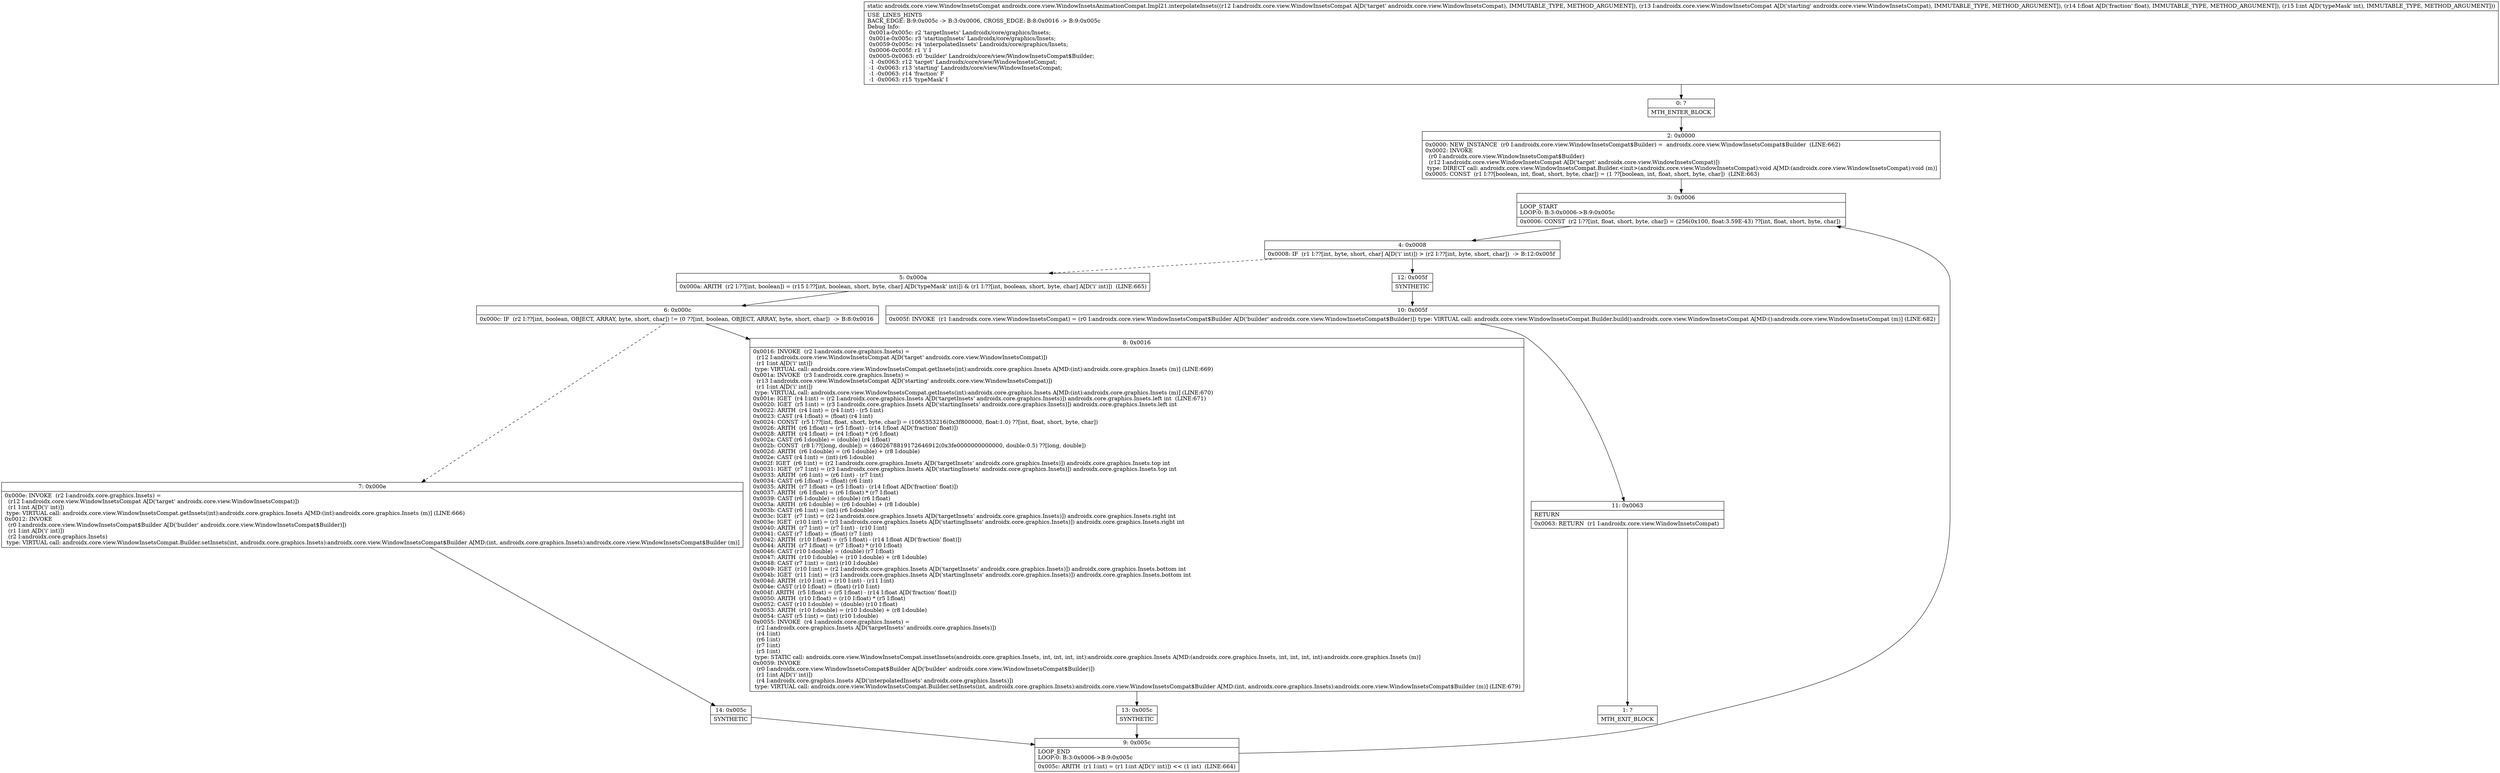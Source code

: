 digraph "CFG forandroidx.core.view.WindowInsetsAnimationCompat.Impl21.interpolateInsets(Landroidx\/core\/view\/WindowInsetsCompat;Landroidx\/core\/view\/WindowInsetsCompat;FI)Landroidx\/core\/view\/WindowInsetsCompat;" {
Node_0 [shape=record,label="{0\:\ ?|MTH_ENTER_BLOCK\l}"];
Node_2 [shape=record,label="{2\:\ 0x0000|0x0000: NEW_INSTANCE  (r0 I:androidx.core.view.WindowInsetsCompat$Builder) =  androidx.core.view.WindowInsetsCompat$Builder  (LINE:662)\l0x0002: INVOKE  \l  (r0 I:androidx.core.view.WindowInsetsCompat$Builder)\l  (r12 I:androidx.core.view.WindowInsetsCompat A[D('target' androidx.core.view.WindowInsetsCompat)])\l type: DIRECT call: androidx.core.view.WindowInsetsCompat.Builder.\<init\>(androidx.core.view.WindowInsetsCompat):void A[MD:(androidx.core.view.WindowInsetsCompat):void (m)]\l0x0005: CONST  (r1 I:??[boolean, int, float, short, byte, char]) = (1 ??[boolean, int, float, short, byte, char])  (LINE:663)\l}"];
Node_3 [shape=record,label="{3\:\ 0x0006|LOOP_START\lLOOP:0: B:3:0x0006\-\>B:9:0x005c\l|0x0006: CONST  (r2 I:??[int, float, short, byte, char]) = (256(0x100, float:3.59E\-43) ??[int, float, short, byte, char]) \l}"];
Node_4 [shape=record,label="{4\:\ 0x0008|0x0008: IF  (r1 I:??[int, byte, short, char] A[D('i' int)]) \> (r2 I:??[int, byte, short, char])  \-\> B:12:0x005f \l}"];
Node_5 [shape=record,label="{5\:\ 0x000a|0x000a: ARITH  (r2 I:??[int, boolean]) = (r15 I:??[int, boolean, short, byte, char] A[D('typeMask' int)]) & (r1 I:??[int, boolean, short, byte, char] A[D('i' int)])  (LINE:665)\l}"];
Node_6 [shape=record,label="{6\:\ 0x000c|0x000c: IF  (r2 I:??[int, boolean, OBJECT, ARRAY, byte, short, char]) != (0 ??[int, boolean, OBJECT, ARRAY, byte, short, char])  \-\> B:8:0x0016 \l}"];
Node_7 [shape=record,label="{7\:\ 0x000e|0x000e: INVOKE  (r2 I:androidx.core.graphics.Insets) = \l  (r12 I:androidx.core.view.WindowInsetsCompat A[D('target' androidx.core.view.WindowInsetsCompat)])\l  (r1 I:int A[D('i' int)])\l type: VIRTUAL call: androidx.core.view.WindowInsetsCompat.getInsets(int):androidx.core.graphics.Insets A[MD:(int):androidx.core.graphics.Insets (m)] (LINE:666)\l0x0012: INVOKE  \l  (r0 I:androidx.core.view.WindowInsetsCompat$Builder A[D('builder' androidx.core.view.WindowInsetsCompat$Builder)])\l  (r1 I:int A[D('i' int)])\l  (r2 I:androidx.core.graphics.Insets)\l type: VIRTUAL call: androidx.core.view.WindowInsetsCompat.Builder.setInsets(int, androidx.core.graphics.Insets):androidx.core.view.WindowInsetsCompat$Builder A[MD:(int, androidx.core.graphics.Insets):androidx.core.view.WindowInsetsCompat$Builder (m)]\l}"];
Node_14 [shape=record,label="{14\:\ 0x005c|SYNTHETIC\l}"];
Node_9 [shape=record,label="{9\:\ 0x005c|LOOP_END\lLOOP:0: B:3:0x0006\-\>B:9:0x005c\l|0x005c: ARITH  (r1 I:int) = (r1 I:int A[D('i' int)]) \<\< (1 int)  (LINE:664)\l}"];
Node_8 [shape=record,label="{8\:\ 0x0016|0x0016: INVOKE  (r2 I:androidx.core.graphics.Insets) = \l  (r12 I:androidx.core.view.WindowInsetsCompat A[D('target' androidx.core.view.WindowInsetsCompat)])\l  (r1 I:int A[D('i' int)])\l type: VIRTUAL call: androidx.core.view.WindowInsetsCompat.getInsets(int):androidx.core.graphics.Insets A[MD:(int):androidx.core.graphics.Insets (m)] (LINE:669)\l0x001a: INVOKE  (r3 I:androidx.core.graphics.Insets) = \l  (r13 I:androidx.core.view.WindowInsetsCompat A[D('starting' androidx.core.view.WindowInsetsCompat)])\l  (r1 I:int A[D('i' int)])\l type: VIRTUAL call: androidx.core.view.WindowInsetsCompat.getInsets(int):androidx.core.graphics.Insets A[MD:(int):androidx.core.graphics.Insets (m)] (LINE:670)\l0x001e: IGET  (r4 I:int) = (r2 I:androidx.core.graphics.Insets A[D('targetInsets' androidx.core.graphics.Insets)]) androidx.core.graphics.Insets.left int  (LINE:671)\l0x0020: IGET  (r5 I:int) = (r3 I:androidx.core.graphics.Insets A[D('startingInsets' androidx.core.graphics.Insets)]) androidx.core.graphics.Insets.left int \l0x0022: ARITH  (r4 I:int) = (r4 I:int) \- (r5 I:int) \l0x0023: CAST (r4 I:float) = (float) (r4 I:int) \l0x0024: CONST  (r5 I:??[int, float, short, byte, char]) = (1065353216(0x3f800000, float:1.0) ??[int, float, short, byte, char]) \l0x0026: ARITH  (r6 I:float) = (r5 I:float) \- (r14 I:float A[D('fraction' float)]) \l0x0028: ARITH  (r4 I:float) = (r4 I:float) * (r6 I:float) \l0x002a: CAST (r6 I:double) = (double) (r4 I:float) \l0x002b: CONST  (r8 I:??[long, double]) = (4602678819172646912(0x3fe0000000000000, double:0.5) ??[long, double]) \l0x002d: ARITH  (r6 I:double) = (r6 I:double) + (r8 I:double) \l0x002e: CAST (r4 I:int) = (int) (r6 I:double) \l0x002f: IGET  (r6 I:int) = (r2 I:androidx.core.graphics.Insets A[D('targetInsets' androidx.core.graphics.Insets)]) androidx.core.graphics.Insets.top int \l0x0031: IGET  (r7 I:int) = (r3 I:androidx.core.graphics.Insets A[D('startingInsets' androidx.core.graphics.Insets)]) androidx.core.graphics.Insets.top int \l0x0033: ARITH  (r6 I:int) = (r6 I:int) \- (r7 I:int) \l0x0034: CAST (r6 I:float) = (float) (r6 I:int) \l0x0035: ARITH  (r7 I:float) = (r5 I:float) \- (r14 I:float A[D('fraction' float)]) \l0x0037: ARITH  (r6 I:float) = (r6 I:float) * (r7 I:float) \l0x0039: CAST (r6 I:double) = (double) (r6 I:float) \l0x003a: ARITH  (r6 I:double) = (r6 I:double) + (r8 I:double) \l0x003b: CAST (r6 I:int) = (int) (r6 I:double) \l0x003c: IGET  (r7 I:int) = (r2 I:androidx.core.graphics.Insets A[D('targetInsets' androidx.core.graphics.Insets)]) androidx.core.graphics.Insets.right int \l0x003e: IGET  (r10 I:int) = (r3 I:androidx.core.graphics.Insets A[D('startingInsets' androidx.core.graphics.Insets)]) androidx.core.graphics.Insets.right int \l0x0040: ARITH  (r7 I:int) = (r7 I:int) \- (r10 I:int) \l0x0041: CAST (r7 I:float) = (float) (r7 I:int) \l0x0042: ARITH  (r10 I:float) = (r5 I:float) \- (r14 I:float A[D('fraction' float)]) \l0x0044: ARITH  (r7 I:float) = (r7 I:float) * (r10 I:float) \l0x0046: CAST (r10 I:double) = (double) (r7 I:float) \l0x0047: ARITH  (r10 I:double) = (r10 I:double) + (r8 I:double) \l0x0048: CAST (r7 I:int) = (int) (r10 I:double) \l0x0049: IGET  (r10 I:int) = (r2 I:androidx.core.graphics.Insets A[D('targetInsets' androidx.core.graphics.Insets)]) androidx.core.graphics.Insets.bottom int \l0x004b: IGET  (r11 I:int) = (r3 I:androidx.core.graphics.Insets A[D('startingInsets' androidx.core.graphics.Insets)]) androidx.core.graphics.Insets.bottom int \l0x004d: ARITH  (r10 I:int) = (r10 I:int) \- (r11 I:int) \l0x004e: CAST (r10 I:float) = (float) (r10 I:int) \l0x004f: ARITH  (r5 I:float) = (r5 I:float) \- (r14 I:float A[D('fraction' float)]) \l0x0050: ARITH  (r10 I:float) = (r10 I:float) * (r5 I:float) \l0x0052: CAST (r10 I:double) = (double) (r10 I:float) \l0x0053: ARITH  (r10 I:double) = (r10 I:double) + (r8 I:double) \l0x0054: CAST (r5 I:int) = (int) (r10 I:double) \l0x0055: INVOKE  (r4 I:androidx.core.graphics.Insets) = \l  (r2 I:androidx.core.graphics.Insets A[D('targetInsets' androidx.core.graphics.Insets)])\l  (r4 I:int)\l  (r6 I:int)\l  (r7 I:int)\l  (r5 I:int)\l type: STATIC call: androidx.core.view.WindowInsetsCompat.insetInsets(androidx.core.graphics.Insets, int, int, int, int):androidx.core.graphics.Insets A[MD:(androidx.core.graphics.Insets, int, int, int, int):androidx.core.graphics.Insets (m)]\l0x0059: INVOKE  \l  (r0 I:androidx.core.view.WindowInsetsCompat$Builder A[D('builder' androidx.core.view.WindowInsetsCompat$Builder)])\l  (r1 I:int A[D('i' int)])\l  (r4 I:androidx.core.graphics.Insets A[D('interpolatedInsets' androidx.core.graphics.Insets)])\l type: VIRTUAL call: androidx.core.view.WindowInsetsCompat.Builder.setInsets(int, androidx.core.graphics.Insets):androidx.core.view.WindowInsetsCompat$Builder A[MD:(int, androidx.core.graphics.Insets):androidx.core.view.WindowInsetsCompat$Builder (m)] (LINE:679)\l}"];
Node_13 [shape=record,label="{13\:\ 0x005c|SYNTHETIC\l}"];
Node_12 [shape=record,label="{12\:\ 0x005f|SYNTHETIC\l}"];
Node_10 [shape=record,label="{10\:\ 0x005f|0x005f: INVOKE  (r1 I:androidx.core.view.WindowInsetsCompat) = (r0 I:androidx.core.view.WindowInsetsCompat$Builder A[D('builder' androidx.core.view.WindowInsetsCompat$Builder)]) type: VIRTUAL call: androidx.core.view.WindowInsetsCompat.Builder.build():androidx.core.view.WindowInsetsCompat A[MD:():androidx.core.view.WindowInsetsCompat (m)] (LINE:682)\l}"];
Node_11 [shape=record,label="{11\:\ 0x0063|RETURN\l|0x0063: RETURN  (r1 I:androidx.core.view.WindowInsetsCompat) \l}"];
Node_1 [shape=record,label="{1\:\ ?|MTH_EXIT_BLOCK\l}"];
MethodNode[shape=record,label="{static androidx.core.view.WindowInsetsCompat androidx.core.view.WindowInsetsAnimationCompat.Impl21.interpolateInsets((r12 I:androidx.core.view.WindowInsetsCompat A[D('target' androidx.core.view.WindowInsetsCompat), IMMUTABLE_TYPE, METHOD_ARGUMENT]), (r13 I:androidx.core.view.WindowInsetsCompat A[D('starting' androidx.core.view.WindowInsetsCompat), IMMUTABLE_TYPE, METHOD_ARGUMENT]), (r14 I:float A[D('fraction' float), IMMUTABLE_TYPE, METHOD_ARGUMENT]), (r15 I:int A[D('typeMask' int), IMMUTABLE_TYPE, METHOD_ARGUMENT]))  | USE_LINES_HINTS\lBACK_EDGE: B:9:0x005c \-\> B:3:0x0006, CROSS_EDGE: B:8:0x0016 \-\> B:9:0x005c\lDebug Info:\l  0x001a\-0x005c: r2 'targetInsets' Landroidx\/core\/graphics\/Insets;\l  0x001e\-0x005c: r3 'startingInsets' Landroidx\/core\/graphics\/Insets;\l  0x0059\-0x005c: r4 'interpolatedInsets' Landroidx\/core\/graphics\/Insets;\l  0x0006\-0x005f: r1 'i' I\l  0x0005\-0x0063: r0 'builder' Landroidx\/core\/view\/WindowInsetsCompat$Builder;\l  \-1 \-0x0063: r12 'target' Landroidx\/core\/view\/WindowInsetsCompat;\l  \-1 \-0x0063: r13 'starting' Landroidx\/core\/view\/WindowInsetsCompat;\l  \-1 \-0x0063: r14 'fraction' F\l  \-1 \-0x0063: r15 'typeMask' I\l}"];
MethodNode -> Node_0;Node_0 -> Node_2;
Node_2 -> Node_3;
Node_3 -> Node_4;
Node_4 -> Node_5[style=dashed];
Node_4 -> Node_12;
Node_5 -> Node_6;
Node_6 -> Node_7[style=dashed];
Node_6 -> Node_8;
Node_7 -> Node_14;
Node_14 -> Node_9;
Node_9 -> Node_3;
Node_8 -> Node_13;
Node_13 -> Node_9;
Node_12 -> Node_10;
Node_10 -> Node_11;
Node_11 -> Node_1;
}

